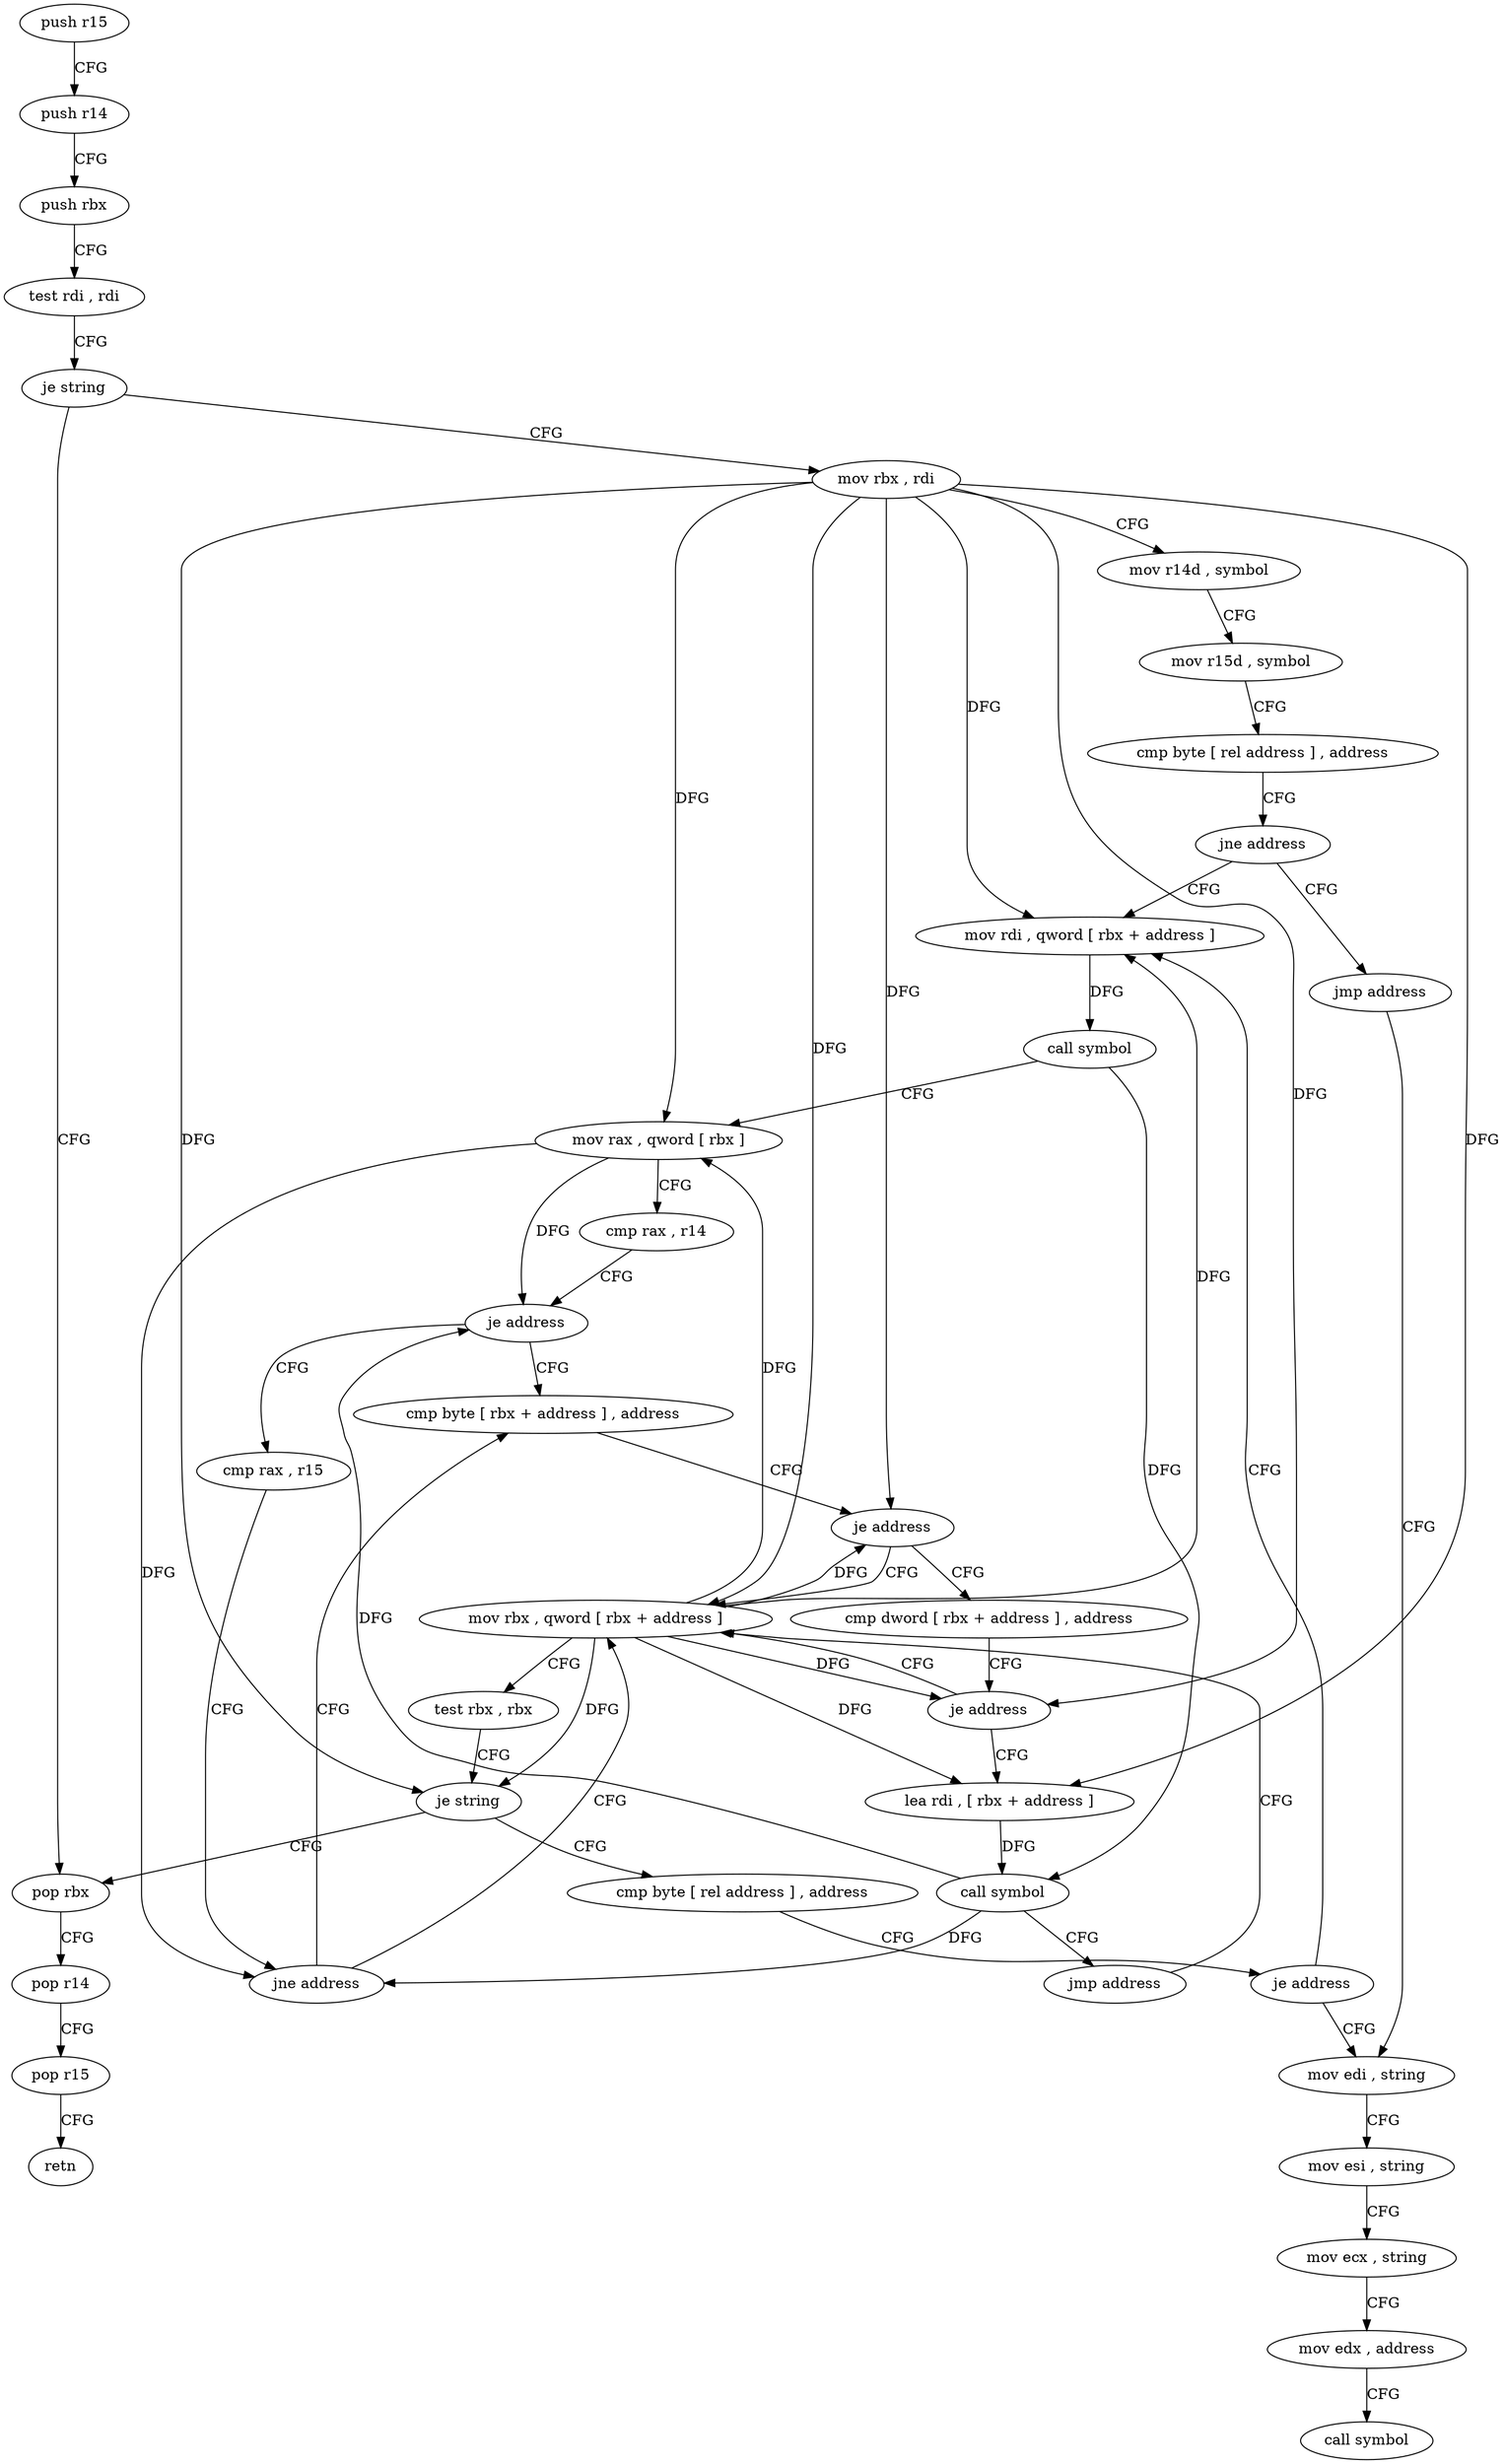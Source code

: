 digraph "func" {
"4227392" [label = "push r15" ]
"4227394" [label = "push r14" ]
"4227396" [label = "push rbx" ]
"4227397" [label = "test rdi , rdi" ]
"4227400" [label = "je string" ]
"4227512" [label = "pop rbx" ]
"4227402" [label = "mov rbx , rdi" ]
"4227513" [label = "pop r14" ]
"4227515" [label = "pop r15" ]
"4227517" [label = "retn" ]
"4227405" [label = "mov r14d , symbol" ]
"4227411" [label = "mov r15d , symbol" ]
"4227417" [label = "cmp byte [ rel address ] , address" ]
"4227424" [label = "jne address" ]
"4227461" [label = "mov rdi , qword [ rbx + address ]" ]
"4227426" [label = "jmp address" ]
"4227468" [label = "call symbol" ]
"4227473" [label = "mov rax , qword [ rbx ]" ]
"4227476" [label = "cmp rax , r14" ]
"4227479" [label = "je address" ]
"4227486" [label = "cmp byte [ rbx + address ] , address" ]
"4227481" [label = "cmp rax , r15" ]
"4227518" [label = "mov edi , string" ]
"4227490" [label = "je address" ]
"4227440" [label = "mov rbx , qword [ rbx + address ]" ]
"4227492" [label = "cmp dword [ rbx + address ] , address" ]
"4227484" [label = "jne address" ]
"4227523" [label = "mov esi , string" ]
"4227528" [label = "mov ecx , string" ]
"4227533" [label = "mov edx , address" ]
"4227538" [label = "call symbol" ]
"4227447" [label = "test rbx , rbx" ]
"4227450" [label = "je string" ]
"4227452" [label = "cmp byte [ rel address ] , address" ]
"4227499" [label = "je address" ]
"4227501" [label = "lea rdi , [ rbx + address ]" ]
"4227459" [label = "je address" ]
"4227505" [label = "call symbol" ]
"4227510" [label = "jmp address" ]
"4227392" -> "4227394" [ label = "CFG" ]
"4227394" -> "4227396" [ label = "CFG" ]
"4227396" -> "4227397" [ label = "CFG" ]
"4227397" -> "4227400" [ label = "CFG" ]
"4227400" -> "4227512" [ label = "CFG" ]
"4227400" -> "4227402" [ label = "CFG" ]
"4227512" -> "4227513" [ label = "CFG" ]
"4227402" -> "4227405" [ label = "CFG" ]
"4227402" -> "4227461" [ label = "DFG" ]
"4227402" -> "4227473" [ label = "DFG" ]
"4227402" -> "4227490" [ label = "DFG" ]
"4227402" -> "4227440" [ label = "DFG" ]
"4227402" -> "4227450" [ label = "DFG" ]
"4227402" -> "4227499" [ label = "DFG" ]
"4227402" -> "4227501" [ label = "DFG" ]
"4227513" -> "4227515" [ label = "CFG" ]
"4227515" -> "4227517" [ label = "CFG" ]
"4227405" -> "4227411" [ label = "CFG" ]
"4227411" -> "4227417" [ label = "CFG" ]
"4227417" -> "4227424" [ label = "CFG" ]
"4227424" -> "4227461" [ label = "CFG" ]
"4227424" -> "4227426" [ label = "CFG" ]
"4227461" -> "4227468" [ label = "DFG" ]
"4227426" -> "4227518" [ label = "CFG" ]
"4227468" -> "4227473" [ label = "CFG" ]
"4227468" -> "4227505" [ label = "DFG" ]
"4227473" -> "4227476" [ label = "CFG" ]
"4227473" -> "4227479" [ label = "DFG" ]
"4227473" -> "4227484" [ label = "DFG" ]
"4227476" -> "4227479" [ label = "CFG" ]
"4227479" -> "4227486" [ label = "CFG" ]
"4227479" -> "4227481" [ label = "CFG" ]
"4227486" -> "4227490" [ label = "CFG" ]
"4227481" -> "4227484" [ label = "CFG" ]
"4227518" -> "4227523" [ label = "CFG" ]
"4227490" -> "4227440" [ label = "CFG" ]
"4227490" -> "4227492" [ label = "CFG" ]
"4227440" -> "4227447" [ label = "CFG" ]
"4227440" -> "4227461" [ label = "DFG" ]
"4227440" -> "4227473" [ label = "DFG" ]
"4227440" -> "4227490" [ label = "DFG" ]
"4227440" -> "4227450" [ label = "DFG" ]
"4227440" -> "4227499" [ label = "DFG" ]
"4227440" -> "4227501" [ label = "DFG" ]
"4227492" -> "4227499" [ label = "CFG" ]
"4227484" -> "4227440" [ label = "CFG" ]
"4227484" -> "4227486" [ label = "CFG" ]
"4227523" -> "4227528" [ label = "CFG" ]
"4227528" -> "4227533" [ label = "CFG" ]
"4227533" -> "4227538" [ label = "CFG" ]
"4227447" -> "4227450" [ label = "CFG" ]
"4227450" -> "4227512" [ label = "CFG" ]
"4227450" -> "4227452" [ label = "CFG" ]
"4227452" -> "4227459" [ label = "CFG" ]
"4227499" -> "4227440" [ label = "CFG" ]
"4227499" -> "4227501" [ label = "CFG" ]
"4227501" -> "4227505" [ label = "DFG" ]
"4227459" -> "4227518" [ label = "CFG" ]
"4227459" -> "4227461" [ label = "CFG" ]
"4227505" -> "4227510" [ label = "CFG" ]
"4227505" -> "4227479" [ label = "DFG" ]
"4227505" -> "4227484" [ label = "DFG" ]
"4227510" -> "4227440" [ label = "CFG" ]
}
